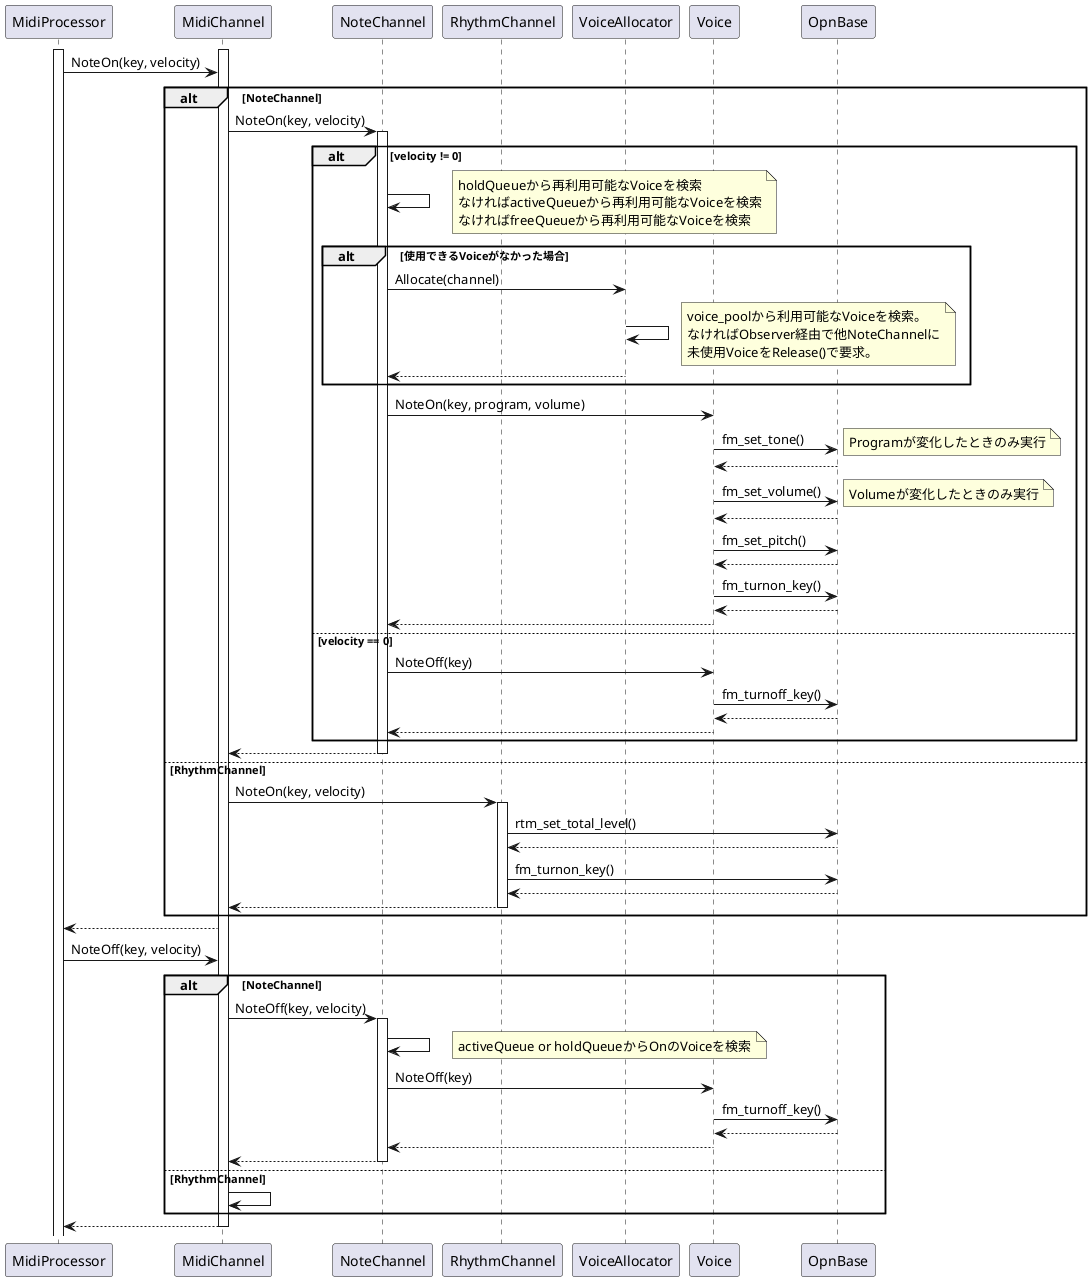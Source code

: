 @startuml NoteOnOff_sequence

participant MidiProcessor 
participant MidiChannel
participant NoteChannel
participant RhythmChannel

activate MidiProcessor
activate MidiChannel
'
' Key On
'
MidiProcessor -> MidiChannel : NoteOn(key, velocity)

alt NoteChannel
  MidiChannel  -> NoteChannel : NoteOn(key, velocity)
  activate NoteChannel

  alt velocity != 0
  NoteChannel  -> NoteChannel
    note right
      holdQueueから再利用可能なVoiceを検索
      なければactiveQueueから再利用可能なVoiceを検索
      なければfreeQueueから再利用可能なVoiceを検索
    end note
  alt 使用できるVoiceがなかった場合
    NoteChannel  -> VoiceAllocator : Allocate(channel)
    VoiceAllocator -> VoiceAllocator
      note right
        voice_poolから利用可能なVoiceを検索。
        なければObserver経由で他NoteChannelに
        未使用VoiceをRelease()で要求。
      end note
    NoteChannel <-- VoiceAllocator
  end
    NoteChannel  -> Voice : NoteOn(key, program, volume)
    Voice  -> OpnBase : fm_set_tone()
    note right
      Programが変化したときのみ実行
    end note
    Voice <-- OpnBase
    Voice  -> OpnBase : fm_set_volume()
    note right
      Volumeが変化したときのみ実行
    end note
    Voice <-- OpnBase
    Voice  -> OpnBase : fm_set_pitch()
    Voice <-- OpnBase
    Voice  -> OpnBase : fm_turnon_key()
    Voice <-- OpnBase
    NoteChannel <-- Voice
  else velocity == 0
    NoteChannel  -> Voice : NoteOff(key)
    Voice  -> OpnBase : fm_turnoff_key()
    Voice <-- OpnBase
    NoteChannel <-- Voice
  end
  MidiChannel <-- NoteChannel
  deactivate NoteChannel

else RhythmChannel
  MidiChannel -> RhythmChannel : NoteOn(key, velocity)
  activate RhythmChannel
  RhythmChannel  -> OpnBase : rtm_set_total_level()
  RhythmChannel <-- OpnBase
  RhythmChannel  -> OpnBase : fm_turnon_key()
  RhythmChannel <-- OpnBase
  MidiChannel <-- RhythmChannel
  deactivate RhythmChannel
end

MidiProcessor <-- MidiChannel

'
' Key Off
'
MidiProcessor -> MidiChannel : NoteOff(key, velocity)
alt NoteChannel
  MidiChannel  -> NoteChannel : NoteOff(key, velocity)
  activate NoteChannel
  NoteChannel  -> NoteChannel
    note right
      activeQueue or holdQueueからOnのVoiceを検索
    end note
  NoteChannel  -> Voice : NoteOff(key)
  Voice  -> OpnBase : fm_turnoff_key()
  Voice <-- OpnBase
  NoteChannel <-- Voice
  MidiChannel <-- NoteChannel
  deactivate NoteChannel
else RhythmChannel
  MidiChannel  -> MidiChannel
end

MidiProcessor <-- MidiChannel

deactivate MidiChannel
@enduml
